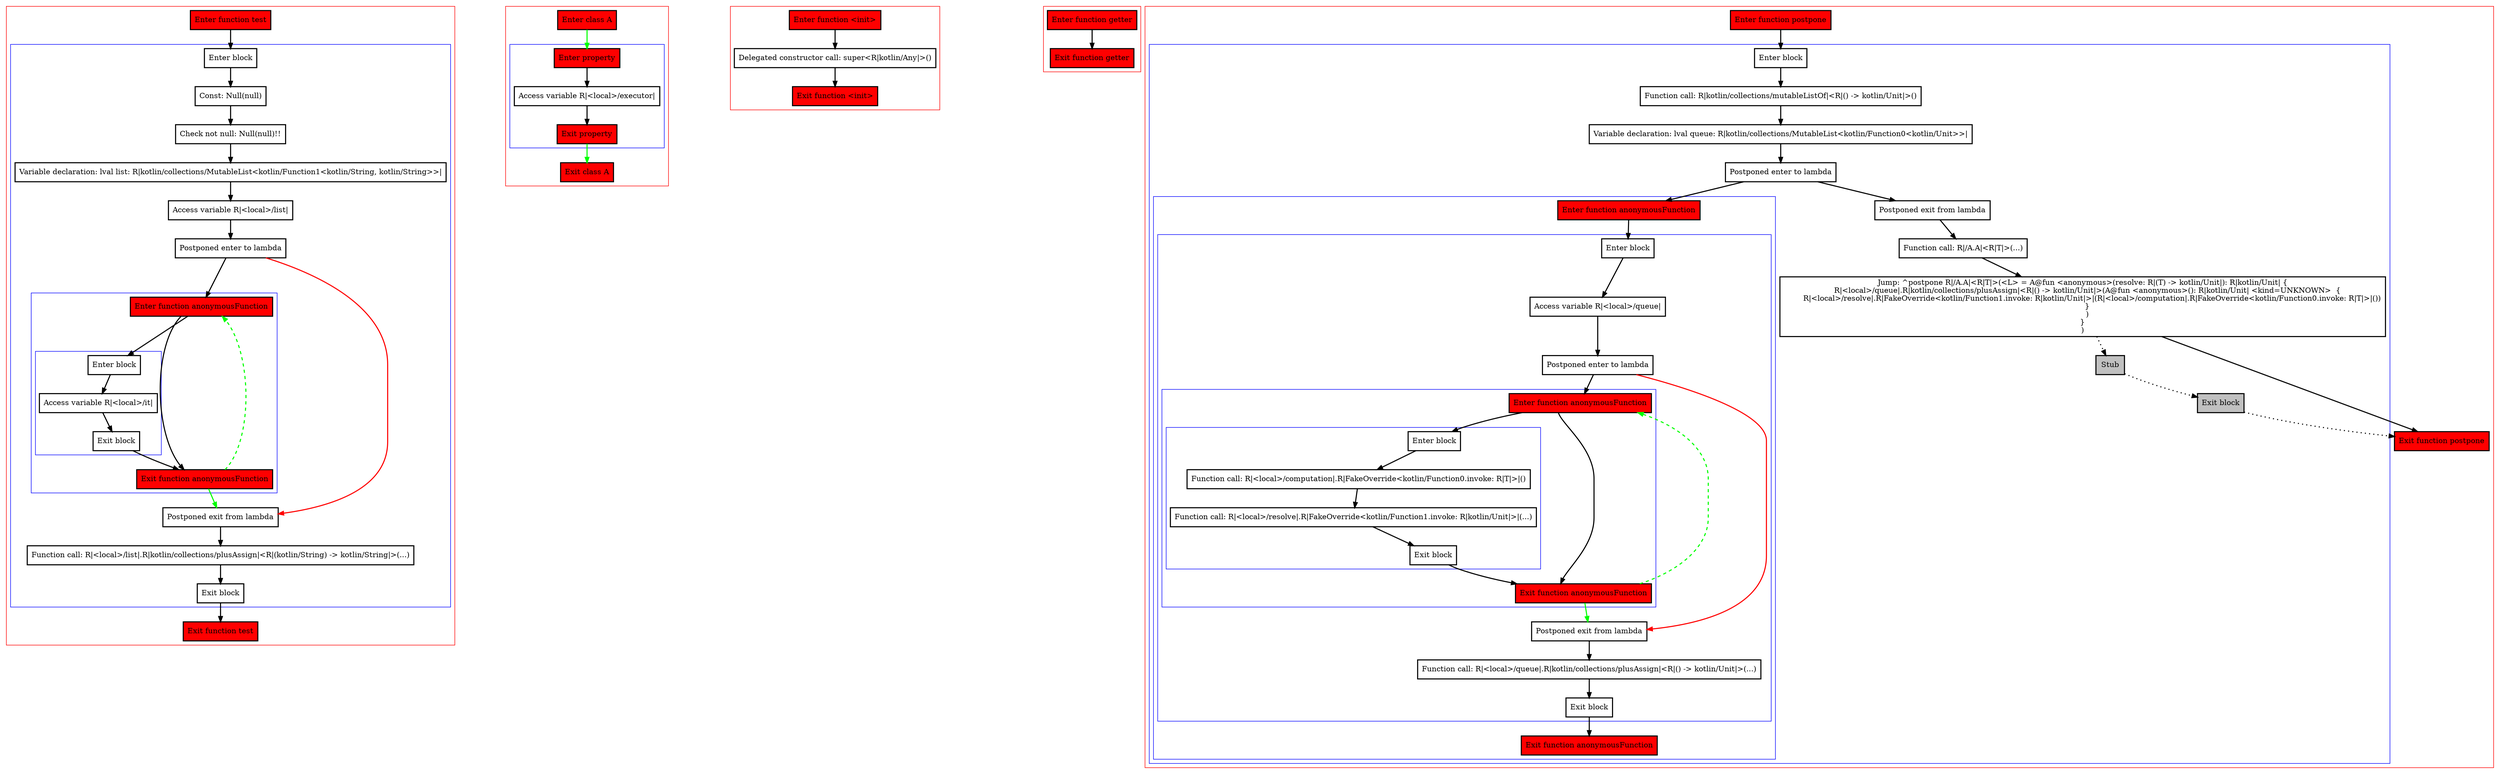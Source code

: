 digraph plusAssignWithLambdaInRhs_kt {
    graph [nodesep=3]
    node [shape=box penwidth=2]
    edge [penwidth=2]

    subgraph cluster_0 {
        color=red
        0 [label="Enter function test" style="filled" fillcolor=red];
        subgraph cluster_1 {
            color=blue
            1 [label="Enter block"];
            2 [label="Const: Null(null)"];
            3 [label="Check not null: Null(null)!!"];
            4 [label="Variable declaration: lval list: R|kotlin/collections/MutableList<kotlin/Function1<kotlin/String, kotlin/String>>|"];
            5 [label="Access variable R|<local>/list|"];
            6 [label="Postponed enter to lambda"];
            subgraph cluster_2 {
                color=blue
                11 [label="Enter function anonymousFunction" style="filled" fillcolor=red];
                subgraph cluster_3 {
                    color=blue
                    12 [label="Enter block"];
                    13 [label="Access variable R|<local>/it|"];
                    14 [label="Exit block"];
                }
                15 [label="Exit function anonymousFunction" style="filled" fillcolor=red];
            }
            7 [label="Postponed exit from lambda"];
            8 [label="Function call: R|<local>/list|.R|kotlin/collections/plusAssign|<R|(kotlin/String) -> kotlin/String|>(...)"];
            9 [label="Exit block"];
        }
        10 [label="Exit function test" style="filled" fillcolor=red];
    }
    0 -> {1};
    1 -> {2};
    2 -> {3};
    3 -> {4};
    4 -> {5};
    5 -> {6};
    6 -> {11};
    6 -> {7} [color=red];
    7 -> {8};
    8 -> {9};
    9 -> {10};
    11 -> {15 12};
    12 -> {13};
    13 -> {14};
    14 -> {15};
    15 -> {7} [color=green];
    15 -> {11} [color=green style=dashed];

    subgraph cluster_4 {
        color=red
        16 [label="Enter class A" style="filled" fillcolor=red];
        subgraph cluster_5 {
            color=blue
            18 [label="Enter property" style="filled" fillcolor=red];
            19 [label="Access variable R|<local>/executor|"];
            20 [label="Exit property" style="filled" fillcolor=red];
        }
        17 [label="Exit class A" style="filled" fillcolor=red];
    }
    16 -> {18} [color=green];
    18 -> {19};
    19 -> {20};
    20 -> {17} [color=green];

    subgraph cluster_6 {
        color=red
        21 [label="Enter function <init>" style="filled" fillcolor=red];
        22 [label="Delegated constructor call: super<R|kotlin/Any|>()"];
        23 [label="Exit function <init>" style="filled" fillcolor=red];
    }
    21 -> {22};
    22 -> {23};

    subgraph cluster_7 {
        color=red
        24 [label="Enter function getter" style="filled" fillcolor=red];
        25 [label="Exit function getter" style="filled" fillcolor=red];
    }
    24 -> {25};

    subgraph cluster_8 {
        color=red
        26 [label="Enter function postpone" style="filled" fillcolor=red];
        subgraph cluster_9 {
            color=blue
            27 [label="Enter block"];
            28 [label="Function call: R|kotlin/collections/mutableListOf|<R|() -> kotlin/Unit|>()"];
            29 [label="Variable declaration: lval queue: R|kotlin/collections/MutableList<kotlin/Function0<kotlin/Unit>>|"];
            30 [label="Postponed enter to lambda"];
            subgraph cluster_10 {
                color=blue
                37 [label="Enter function anonymousFunction" style="filled" fillcolor=red];
                subgraph cluster_11 {
                    color=blue
                    38 [label="Enter block"];
                    39 [label="Access variable R|<local>/queue|"];
                    40 [label="Postponed enter to lambda"];
                    subgraph cluster_12 {
                        color=blue
                        45 [label="Enter function anonymousFunction" style="filled" fillcolor=red];
                        subgraph cluster_13 {
                            color=blue
                            46 [label="Enter block"];
                            47 [label="Function call: R|<local>/computation|.R|FakeOverride<kotlin/Function0.invoke: R|T|>|()"];
                            48 [label="Function call: R|<local>/resolve|.R|FakeOverride<kotlin/Function1.invoke: R|kotlin/Unit|>|(...)"];
                            49 [label="Exit block"];
                        }
                        50 [label="Exit function anonymousFunction" style="filled" fillcolor=red];
                    }
                    41 [label="Postponed exit from lambda"];
                    42 [label="Function call: R|<local>/queue|.R|kotlin/collections/plusAssign|<R|() -> kotlin/Unit|>(...)"];
                    43 [label="Exit block"];
                }
                44 [label="Exit function anonymousFunction" style="filled" fillcolor=red];
            }
            31 [label="Postponed exit from lambda"];
            32 [label="Function call: R|/A.A|<R|T|>(...)"];
            33 [label="Jump: ^postpone R|/A.A|<R|T|>(<L> = A@fun <anonymous>(resolve: R|(T) -> kotlin/Unit|): R|kotlin/Unit| {
    R|<local>/queue|.R|kotlin/collections/plusAssign|<R|() -> kotlin/Unit|>(A@fun <anonymous>(): R|kotlin/Unit| <kind=UNKNOWN>  {
        R|<local>/resolve|.R|FakeOverride<kotlin/Function1.invoke: R|kotlin/Unit|>|(R|<local>/computation|.R|FakeOverride<kotlin/Function0.invoke: R|T|>|())
    }
    )
}
)"];
            34 [label="Stub" style="filled" fillcolor=gray];
            35 [label="Exit block" style="filled" fillcolor=gray];
        }
        36 [label="Exit function postpone" style="filled" fillcolor=red];
    }
    26 -> {27};
    27 -> {28};
    28 -> {29};
    29 -> {30};
    30 -> {31 37};
    31 -> {32};
    32 -> {33};
    33 -> {36};
    33 -> {34} [style=dotted];
    34 -> {35} [style=dotted];
    35 -> {36} [style=dotted];
    37 -> {38};
    38 -> {39};
    39 -> {40};
    40 -> {45};
    40 -> {41} [color=red];
    41 -> {42};
    42 -> {43};
    43 -> {44};
    45 -> {50 46};
    46 -> {47};
    47 -> {48};
    48 -> {49};
    49 -> {50};
    50 -> {41} [color=green];
    50 -> {45} [color=green style=dashed];

}
